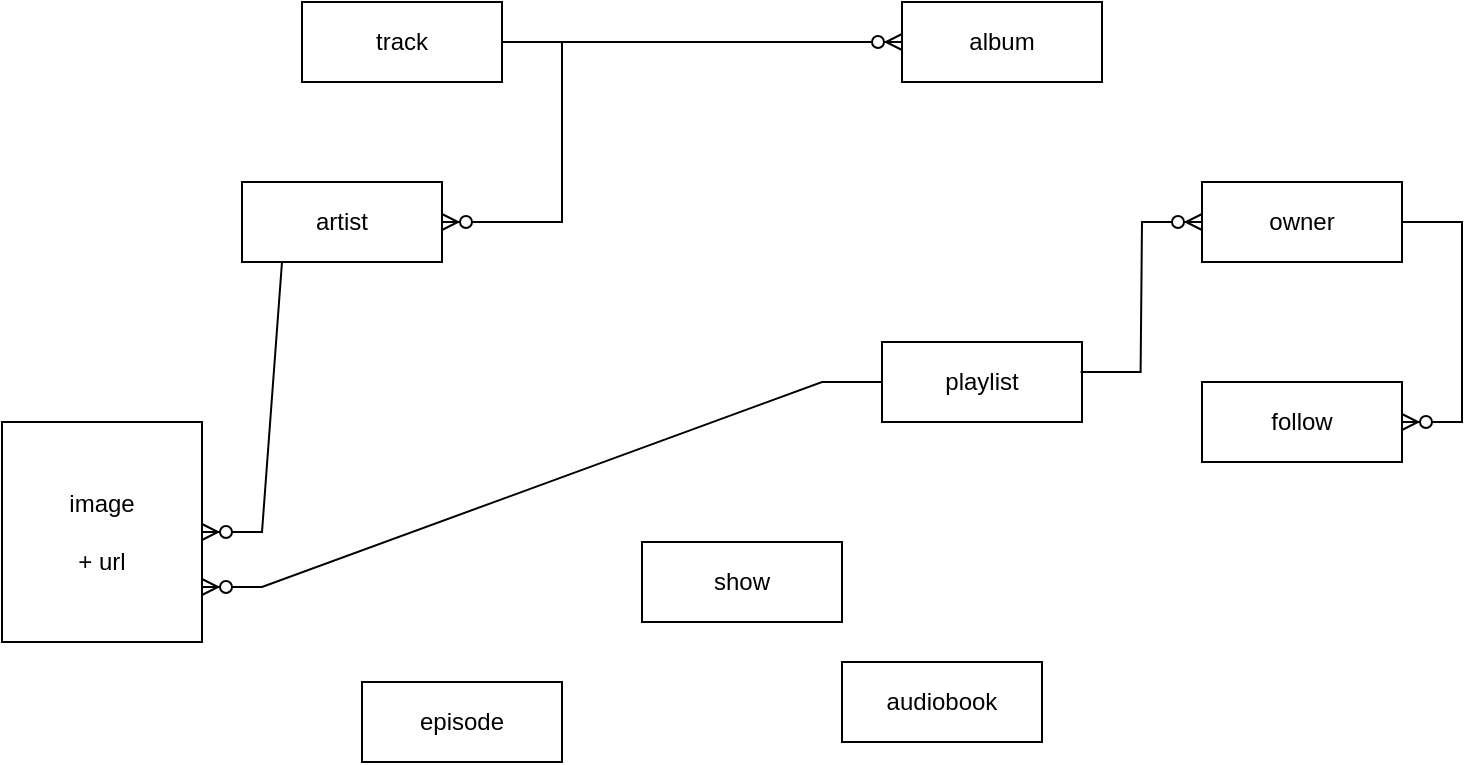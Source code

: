 <mxfile version="21.7.4" type="device">
  <diagram name="페이지-1" id="jYglOjWSjAfZoVehC3k9">
    <mxGraphModel dx="819" dy="447" grid="1" gridSize="10" guides="1" tooltips="1" connect="1" arrows="1" fold="1" page="1" pageScale="1" pageWidth="827" pageHeight="1169" math="0" shadow="0">
      <root>
        <mxCell id="0" />
        <mxCell id="1" parent="0" />
        <mxCell id="e3MP-QjCPSx7ykozM8l3-1" value="track" style="whiteSpace=wrap;html=1;align=center;" vertex="1" parent="1">
          <mxGeometry x="210" y="180" width="100" height="40" as="geometry" />
        </mxCell>
        <mxCell id="e3MP-QjCPSx7ykozM8l3-2" value="artist" style="whiteSpace=wrap;html=1;align=center;" vertex="1" parent="1">
          <mxGeometry x="180" y="270" width="100" height="40" as="geometry" />
        </mxCell>
        <mxCell id="e3MP-QjCPSx7ykozM8l3-3" value="playlist" style="whiteSpace=wrap;html=1;align=center;" vertex="1" parent="1">
          <mxGeometry x="500" y="350" width="100" height="40" as="geometry" />
        </mxCell>
        <mxCell id="e3MP-QjCPSx7ykozM8l3-4" value="show" style="whiteSpace=wrap;html=1;align=center;" vertex="1" parent="1">
          <mxGeometry x="380" y="450" width="100" height="40" as="geometry" />
        </mxCell>
        <mxCell id="e3MP-QjCPSx7ykozM8l3-5" value="episode" style="whiteSpace=wrap;html=1;align=center;" vertex="1" parent="1">
          <mxGeometry x="240" y="520" width="100" height="40" as="geometry" />
        </mxCell>
        <mxCell id="e3MP-QjCPSx7ykozM8l3-6" value="audiobook" style="whiteSpace=wrap;html=1;align=center;" vertex="1" parent="1">
          <mxGeometry x="480" y="510" width="100" height="40" as="geometry" />
        </mxCell>
        <mxCell id="e3MP-QjCPSx7ykozM8l3-7" value="album" style="whiteSpace=wrap;html=1;align=center;" vertex="1" parent="1">
          <mxGeometry x="510" y="180" width="100" height="40" as="geometry" />
        </mxCell>
        <mxCell id="e3MP-QjCPSx7ykozM8l3-8" value="" style="edgeStyle=entityRelationEdgeStyle;fontSize=12;html=1;endArrow=ERzeroToMany;endFill=1;rounded=0;" edge="1" parent="1" source="e3MP-QjCPSx7ykozM8l3-1" target="e3MP-QjCPSx7ykozM8l3-2">
          <mxGeometry width="100" height="100" relative="1" as="geometry">
            <mxPoint x="110" y="390" as="sourcePoint" />
            <mxPoint x="210" y="290" as="targetPoint" />
          </mxGeometry>
        </mxCell>
        <mxCell id="e3MP-QjCPSx7ykozM8l3-10" value="" style="edgeStyle=entityRelationEdgeStyle;fontSize=12;html=1;endArrow=ERzeroToMany;endFill=1;rounded=0;" edge="1" parent="1" source="e3MP-QjCPSx7ykozM8l3-1" target="e3MP-QjCPSx7ykozM8l3-7">
          <mxGeometry width="100" height="100" relative="1" as="geometry">
            <mxPoint x="370" y="390" as="sourcePoint" />
            <mxPoint x="470" y="290" as="targetPoint" />
          </mxGeometry>
        </mxCell>
        <mxCell id="e3MP-QjCPSx7ykozM8l3-11" value="image&lt;br&gt;&lt;br&gt;+ url" style="whiteSpace=wrap;html=1;align=center;" vertex="1" parent="1">
          <mxGeometry x="60" y="390" width="100" height="110" as="geometry" />
        </mxCell>
        <mxCell id="e3MP-QjCPSx7ykozM8l3-12" value="" style="edgeStyle=entityRelationEdgeStyle;fontSize=12;html=1;endArrow=ERzeroToMany;endFill=1;rounded=0;exitX=0.5;exitY=1;exitDx=0;exitDy=0;" edge="1" parent="1" source="e3MP-QjCPSx7ykozM8l3-2" target="e3MP-QjCPSx7ykozM8l3-11">
          <mxGeometry width="100" height="100" relative="1" as="geometry">
            <mxPoint x="380" y="410" as="sourcePoint" />
            <mxPoint x="320" y="370" as="targetPoint" />
          </mxGeometry>
        </mxCell>
        <mxCell id="e3MP-QjCPSx7ykozM8l3-13" value="" style="edgeStyle=entityRelationEdgeStyle;fontSize=12;html=1;endArrow=ERzeroToMany;endFill=1;rounded=0;exitX=0;exitY=0.5;exitDx=0;exitDy=0;entryX=1;entryY=0.75;entryDx=0;entryDy=0;" edge="1" parent="1" source="e3MP-QjCPSx7ykozM8l3-3" target="e3MP-QjCPSx7ykozM8l3-11">
          <mxGeometry width="100" height="100" relative="1" as="geometry">
            <mxPoint x="350" y="440" as="sourcePoint" />
            <mxPoint x="450" y="340" as="targetPoint" />
          </mxGeometry>
        </mxCell>
        <mxCell id="e3MP-QjCPSx7ykozM8l3-14" value="owner" style="whiteSpace=wrap;html=1;align=center;" vertex="1" parent="1">
          <mxGeometry x="660" y="270" width="100" height="40" as="geometry" />
        </mxCell>
        <mxCell id="e3MP-QjCPSx7ykozM8l3-15" value="follow" style="whiteSpace=wrap;html=1;align=center;" vertex="1" parent="1">
          <mxGeometry x="660" y="370" width="100" height="40" as="geometry" />
        </mxCell>
        <mxCell id="e3MP-QjCPSx7ykozM8l3-16" value="" style="edgeStyle=entityRelationEdgeStyle;fontSize=12;html=1;endArrow=ERzeroToMany;endFill=1;rounded=0;exitX=0.993;exitY=0.375;exitDx=0;exitDy=0;entryX=0;entryY=0.5;entryDx=0;entryDy=0;exitPerimeter=0;" edge="1" parent="1" source="e3MP-QjCPSx7ykozM8l3-3" target="e3MP-QjCPSx7ykozM8l3-14">
          <mxGeometry width="100" height="100" relative="1" as="geometry">
            <mxPoint x="510" y="380" as="sourcePoint" />
            <mxPoint x="170" y="430" as="targetPoint" />
          </mxGeometry>
        </mxCell>
        <mxCell id="e3MP-QjCPSx7ykozM8l3-17" value="" style="edgeStyle=entityRelationEdgeStyle;fontSize=12;html=1;endArrow=ERzeroToMany;endFill=1;rounded=0;exitX=1;exitY=0.5;exitDx=0;exitDy=0;" edge="1" parent="1" source="e3MP-QjCPSx7ykozM8l3-14" target="e3MP-QjCPSx7ykozM8l3-15">
          <mxGeometry width="100" height="100" relative="1" as="geometry">
            <mxPoint x="609" y="375" as="sourcePoint" />
            <mxPoint x="670" y="300" as="targetPoint" />
          </mxGeometry>
        </mxCell>
      </root>
    </mxGraphModel>
  </diagram>
</mxfile>
